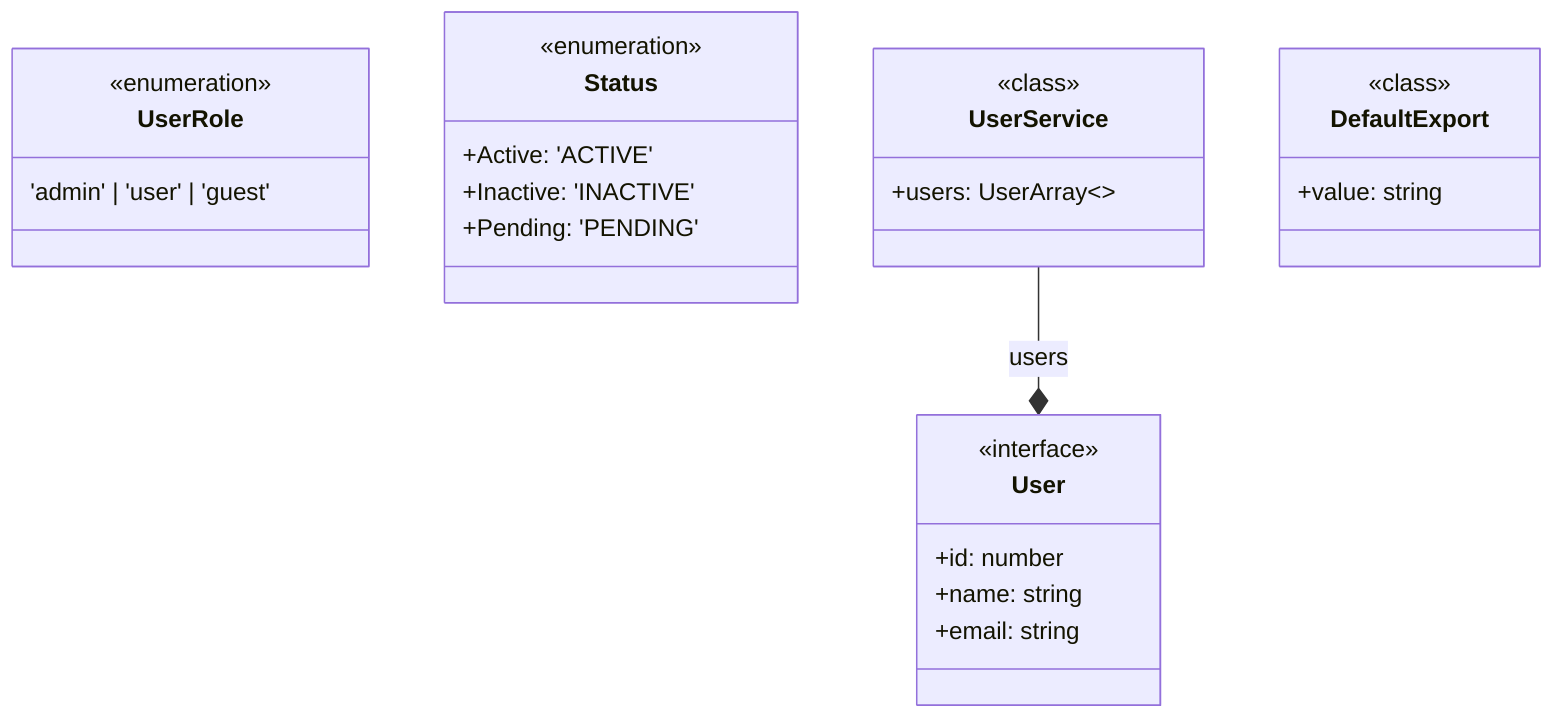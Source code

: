 classDiagram
  %% Legend
  %% --|> : Inheritance (extends)
  %% ..|> : Implementation (implements)
  %% --* : Composition (has/contains)
  %% -- : Association

  class User {
    <<interface>>
    +id: number
    +name: string
    +email: string
  }

  class UserRole {
    <<enumeration>>
    'admin' | 'user' | 'guest'
  }

  class Status {
    <<enumeration>>
    +Active: 'ACTIVE'
    +Inactive: 'INACTIVE'
    +Pending: 'PENDING'
  }

  class UserService {
    <<class>>
    +users: UserArray~~
  }

  class DefaultExport {
    <<class>>
    +value: string
  }

  UserService --* User : users